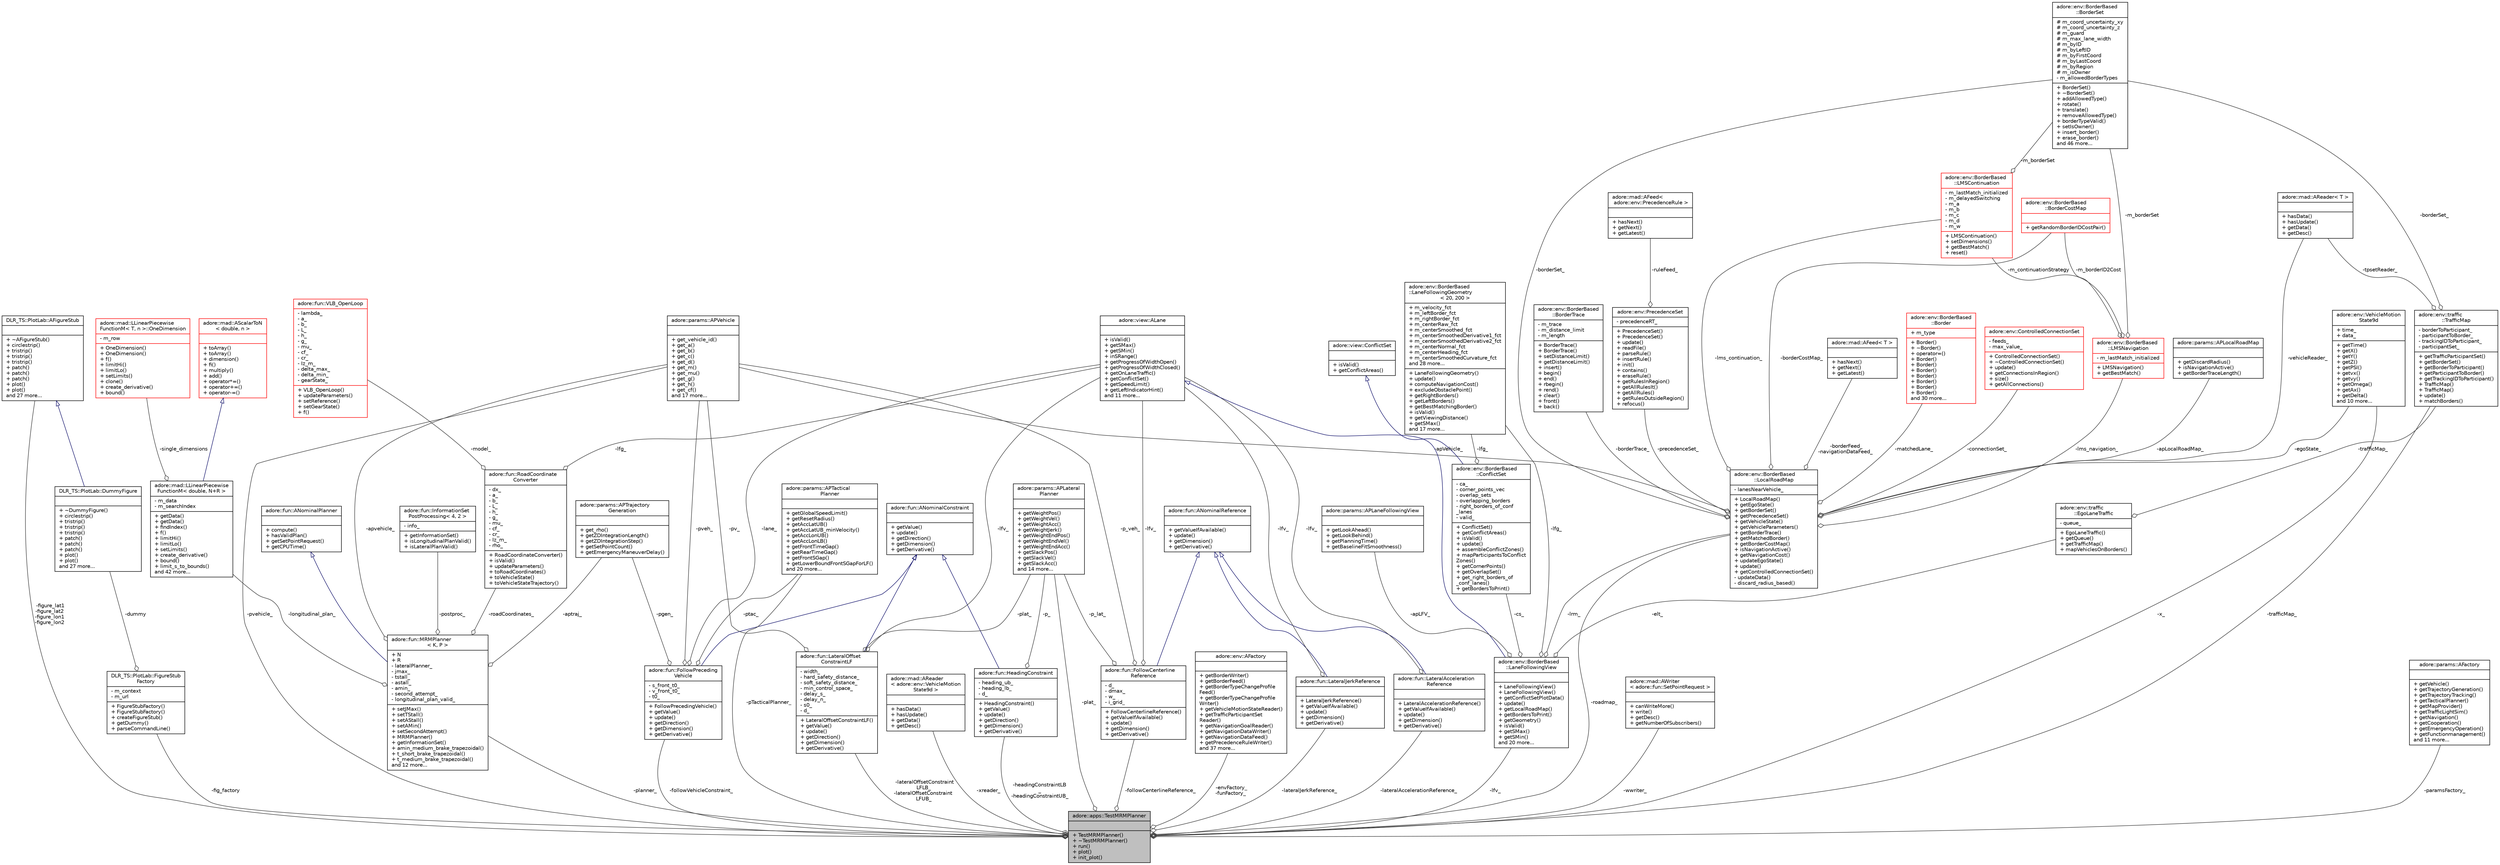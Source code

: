 digraph "adore::apps::TestMRMPlanner"
{
 // LATEX_PDF_SIZE
  edge [fontname="Helvetica",fontsize="10",labelfontname="Helvetica",labelfontsize="10"];
  node [fontname="Helvetica",fontsize="10",shape=record];
  Node1 [label="{adore::apps::TestMRMPlanner\n||+ TestMRMPlanner()\l+ ~TestMRMPlanner()\l+ run()\l+ plot()\l+ init_plot()\l}",height=0.2,width=0.4,color="black", fillcolor="grey75", style="filled", fontcolor="black",tooltip="test bench implementation for minimum risk maneuver planner"];
  Node2 -> Node1 [color="grey25",fontsize="10",style="solid",label=" -headingConstraintLB\l_\n-headingConstraintUB_" ,arrowhead="odiamond",fontname="Helvetica"];
  Node2 [label="{adore::fun::HeadingConstraint\n|- heading_ub_\l- heading_lb_\l- d_\l|+ HeadingConstraint()\l+ getValue()\l+ update()\l+ getDirection()\l+ getDimension()\l+ getDerivative()\l}",height=0.2,width=0.4,color="black", fillcolor="white", style="filled",URL="$classadore_1_1fun_1_1HeadingConstraint.html",tooltip=" "];
  Node3 -> Node2 [dir="back",color="midnightblue",fontsize="10",style="solid",arrowtail="onormal",fontname="Helvetica"];
  Node3 [label="{adore::fun::ANominalConstraint\n||+ getValue()\l+ update()\l+ getDirection()\l+ getDimension()\l+ getDerivative()\l}",height=0.2,width=0.4,color="black", fillcolor="white", style="filled",URL="$classadore_1_1fun_1_1ANominalConstraint.html",tooltip=" "];
  Node4 -> Node2 [color="grey25",fontsize="10",style="solid",label=" -p_" ,arrowhead="odiamond",fontname="Helvetica"];
  Node4 [label="{adore::params::APLateral\lPlanner\n||+ getWeightPos()\l+ getWeightVel()\l+ getWeightAcc()\l+ getWeightJerk()\l+ getWeightEndPos()\l+ getWeightEndVel()\l+ getWeightEndAcc()\l+ getSlackPos()\l+ getSlackVel()\l+ getSlackAcc()\land 14 more...\l}",height=0.2,width=0.4,color="black", fillcolor="white", style="filled",URL="$classadore_1_1params_1_1APLateralPlanner.html",tooltip="abstract class containing parameters related to configuring the lateral planner"];
  Node5 -> Node1 [color="grey25",fontsize="10",style="solid",label=" -figure_lat1\n-figure_lat2\n-figure_lon1\n-figure_lon2" ,arrowhead="odiamond",fontname="Helvetica"];
  Node5 [label="{DLR_TS::PlotLab::AFigureStub\n||+ ~AFigureStub()\l+ circlestrip()\l+ tristrip()\l+ tristrip()\l+ tristrip()\l+ patch()\l+ patch()\l+ patch()\l+ plot()\l+ plot()\land 27 more...\l}",height=0.2,width=0.4,color="black", fillcolor="white", style="filled",URL="$classDLR__TS_1_1PlotLab_1_1AFigureStub.html",tooltip=" "];
  Node6 -> Node1 [color="grey25",fontsize="10",style="solid",label=" -followCenterlineReference_" ,arrowhead="odiamond",fontname="Helvetica"];
  Node6 [label="{adore::fun::FollowCenterline\lReference\n|- d_\l- dmax_\l- w_\l- i_grid_\l|+ FollowCenterlineReference()\l+ getValueIfAvailable()\l+ update()\l+ getDimension()\l+ getDerivative()\l}",height=0.2,width=0.4,color="black", fillcolor="white", style="filled",URL="$classadore_1_1fun_1_1FollowCenterlineReference.html",tooltip=" "];
  Node7 -> Node6 [dir="back",color="midnightblue",fontsize="10",style="solid",arrowtail="onormal",fontname="Helvetica"];
  Node7 [label="{adore::fun::ANominalReference\n||+ getValueIfAvailable()\l+ update()\l+ getDimension()\l+ getDerivative()\l}",height=0.2,width=0.4,color="black", fillcolor="white", style="filled",URL="$classadore_1_1fun_1_1ANominalReference.html",tooltip=" "];
  Node8 -> Node6 [color="grey25",fontsize="10",style="solid",label=" -p_veh_" ,arrowhead="odiamond",fontname="Helvetica"];
  Node8 [label="{adore::params::APVehicle\n||+ get_vehicle_id()\l+ get_a()\l+ get_b()\l+ get_c()\l+ get_d()\l+ get_m()\l+ get_mu()\l+ get_g()\l+ get_h()\l+ get_cf()\land 17 more...\l}",height=0.2,width=0.4,color="black", fillcolor="white", style="filled",URL="$classadore_1_1params_1_1APVehicle.html",tooltip="abstract class for vehicle configuration related paremeters"];
  Node9 -> Node6 [color="grey25",fontsize="10",style="solid",label=" -lfv_" ,arrowhead="odiamond",fontname="Helvetica"];
  Node9 [label="{adore::view::ALane\n||+ isValid()\l+ getSMax()\l+ getSMin()\l+ inSRange()\l+ getProgressOfWidthOpen()\l+ getProgressOfWidthClosed()\l+ getOnLaneTraffic()\l+ getConflictSet()\l+ getSpeedLimit()\l+ getLeftIndicatorHint()\land 11 more...\l}",height=0.2,width=0.4,color="black", fillcolor="white", style="filled",URL="$classadore_1_1view_1_1ALane.html",tooltip=" "];
  Node4 -> Node6 [color="grey25",fontsize="10",style="solid",label=" -p_lat_" ,arrowhead="odiamond",fontname="Helvetica"];
  Node10 -> Node1 [color="grey25",fontsize="10",style="solid",label=" -planner_" ,arrowhead="odiamond",fontname="Helvetica"];
  Node10 [label="{adore::fun::MRMPlanner\l\< K, P \>\n|+ N\l+ R\l- lateralPlanner_\l- jmax_\l- tstall_\l- astall_\l- amin_\l- second_attempt_\l- longitudinal_plan_valid_\l|+ setJMax()\l+ setTStall()\l+ setAStall()\l+ setAMin()\l+ setSecondAttempt()\l+ MRMPlanner()\l+ getInformationSet()\l+ amin_medium_brake_trapezoidal()\l+ t_short_brake_trapezoidal()\l+ t_medium_brake_trapezoidal()\land 12 more...\l}",height=0.2,width=0.4,color="black", fillcolor="white", style="filled",URL="$classadore_1_1fun_1_1MRMPlanner.html",tooltip=" "];
  Node11 -> Node10 [dir="back",color="midnightblue",fontsize="10",style="solid",arrowtail="onormal",fontname="Helvetica"];
  Node11 [label="{adore::fun::ANominalPlanner\n||+ compute()\l+ hasValidPlan()\l+ getSetPointRequest()\l+ getCPUTime()\l}",height=0.2,width=0.4,color="black", fillcolor="white", style="filled",URL="$classadore_1_1fun_1_1ANominalPlanner.html",tooltip=" "];
  Node12 -> Node10 [color="grey25",fontsize="10",style="solid",label=" -aptraj_" ,arrowhead="odiamond",fontname="Helvetica"];
  Node12 [label="{adore::params::APTrajectory\lGeneration\n||+ get_rho()\l+ getZDIntegrationLength()\l+ getZDIntegrationStep()\l+ getSetPointCount()\l+ getEmergencyManeuverDelay()\l}",height=0.2,width=0.4,color="black", fillcolor="white", style="filled",URL="$classadore_1_1params_1_1APTrajectoryGeneration.html",tooltip="abstract class containing parameters to configure the behaviour of trajectory generation"];
  Node13 -> Node10 [color="grey25",fontsize="10",style="solid",label=" -postproc_" ,arrowhead="odiamond",fontname="Helvetica"];
  Node13 [label="{adore::fun::InformationSet\lPostProcessing\< 4, 2 \>\n|- info_\l|+ getInformationSet()\l+ isLongitudinalPlanValid()\l+ isLateralPlanValid()\l}",height=0.2,width=0.4,color="black", fillcolor="white", style="filled",URL="$classadore_1_1fun_1_1InformationSetPostProcessing.html",tooltip=" "];
  Node8 -> Node10 [color="grey25",fontsize="10",style="solid",label=" -apvehicle_" ,arrowhead="odiamond",fontname="Helvetica"];
  Node14 -> Node10 [color="grey25",fontsize="10",style="solid",label=" -roadCoordinates_" ,arrowhead="odiamond",fontname="Helvetica"];
  Node14 [label="{adore::fun::RoadCoordinate\lConverter\n|- dx_\l- a_\l- b_\l- L_\l- h_\l- g_\l- mu_\l- cf_\l- cr_\l- Iz_m_\l- rho_\l|+ RoadCoordinateConverter()\l+ isValid()\l+ updateParameters()\l+ toRoadCoordinates()\l+ toVehicleState()\l+ toVehicleStateTrajectory()\l}",height=0.2,width=0.4,color="black", fillcolor="white", style="filled",URL="$classadore_1_1fun_1_1RoadCoordinateConverter.html",tooltip=" "];
  Node15 -> Node14 [color="grey25",fontsize="10",style="solid",label=" -model_" ,arrowhead="odiamond",fontname="Helvetica"];
  Node15 [label="{adore::fun::VLB_OpenLoop\n|- lambda_\l- a_\l- b_\l- L_\l- h_\l- g_\l- mu_\l- cf_\l- cr_\l- Iz_m_\l- delta_max_\l- delta_min_\l- gearState_\l|+ VLB_OpenLoop()\l+ updateParameters()\l+ setReference()\l+ setGearState()\l+ f()\l}",height=0.2,width=0.4,color="red", fillcolor="white", style="filled",URL="$classadore_1_1fun_1_1VLB__OpenLoop.html",tooltip=" "];
  Node9 -> Node14 [color="grey25",fontsize="10",style="solid",label=" -lfg_" ,arrowhead="odiamond",fontname="Helvetica"];
  Node17 -> Node10 [color="grey25",fontsize="10",style="solid",label=" -longitudinal_plan_" ,arrowhead="odiamond",fontname="Helvetica"];
  Node17 [label="{adore::mad::LLinearPiecewise\lFunctionM\< double, N+R \>\n|- m_data\l- m_searchIndex\l|+ getData()\l+ getData()\l+ findIndex()\l+ f()\l+ limitHi()\l+ limitLo()\l+ setLimits()\l+ create_derivative()\l+ bound()\l+ limit_s_to_bounds()\land 42 more...\l}",height=0.2,width=0.4,color="black", fillcolor="white", style="filled",URL="$classadore_1_1mad_1_1LLinearPiecewiseFunctionM.html",tooltip=" "];
  Node18 -> Node17 [dir="back",color="midnightblue",fontsize="10",style="solid",arrowtail="onormal",fontname="Helvetica"];
  Node18 [label="{adore::mad::AScalarToN\l\< double, n \>\n||+ toArray()\l+ toArray()\l+ dimension()\l+ fi()\l+ multiply()\l+ add()\l+ operator*=()\l+ operator+=()\l+ operator-=()\l}",height=0.2,width=0.4,color="red", fillcolor="white", style="filled",URL="$classadore_1_1mad_1_1AScalarToN.html",tooltip=" "];
  Node20 -> Node17 [color="grey25",fontsize="10",style="solid",label=" -single_dimensions" ,arrowhead="odiamond",fontname="Helvetica"];
  Node20 [label="{adore::mad::LLinearPiecewise\lFunctionM\< T, n \>::OneDimension\n|- m_row\l|+ OneDimension()\l+ OneDimension()\l+ f()\l+ limitHi()\l+ limitLo()\l+ setLimits()\l+ clone()\l+ create_derivative()\l+ bound()\l}",height=0.2,width=0.4,color="red", fillcolor="white", style="filled",URL="$classadore_1_1mad_1_1LLinearPiecewiseFunctionM_1_1OneDimension.html",tooltip=" "];
  Node25 -> Node1 [color="grey25",fontsize="10",style="solid",label=" -x_" ,arrowhead="odiamond",fontname="Helvetica"];
  Node25 [label="{adore::env::VehicleMotion\lState9d\n|+ time_\l+ data_\l|+ getTime()\l+ getX()\l+ getY()\l+ getZ()\l+ getPSI()\l+ getvx()\l+ getvy()\l+ getOmega()\l+ getAx()\l+ getDelta()\land 10 more...\l}",height=0.2,width=0.4,color="black", fillcolor="white", style="filled",URL="$structadore_1_1env_1_1VehicleMotionState9d.html",tooltip="This struct holds the motion state of the vehicle in 9d."];
  Node26 -> Node1 [color="grey25",fontsize="10",style="solid",label=" -xreader_" ,arrowhead="odiamond",fontname="Helvetica"];
  Node26 [label="{adore::mad::AReader\l\< adore::env::VehicleMotion\lState9d \>\n||+ hasData()\l+ hasUpdate()\l+ getData()\l+ getDesc()\l}",height=0.2,width=0.4,color="black", fillcolor="white", style="filled",URL="$classadore_1_1mad_1_1AReader.html",tooltip=" "];
  Node27 -> Node1 [color="grey25",fontsize="10",style="solid",label=" -followVehicleConstraint_" ,arrowhead="odiamond",fontname="Helvetica"];
  Node27 [label="{adore::fun::FollowPreceding\lVehicle\n|- s_front_t0_\l- v_front_t0_\l- t0_\l|+ FollowPrecedingVehicle()\l+ getValue()\l+ update()\l+ getDirection()\l+ getDimension()\l+ getDerivative()\l}",height=0.2,width=0.4,color="black", fillcolor="white", style="filled",URL="$classadore_1_1fun_1_1FollowPrecedingVehicle.html",tooltip=" "];
  Node3 -> Node27 [dir="back",color="midnightblue",fontsize="10",style="solid",arrowtail="onormal",fontname="Helvetica"];
  Node12 -> Node27 [color="grey25",fontsize="10",style="solid",label=" -pgen_" ,arrowhead="odiamond",fontname="Helvetica"];
  Node8 -> Node27 [color="grey25",fontsize="10",style="solid",label=" -pveh_" ,arrowhead="odiamond",fontname="Helvetica"];
  Node9 -> Node27 [color="grey25",fontsize="10",style="solid",label=" -lane_" ,arrowhead="odiamond",fontname="Helvetica"];
  Node28 -> Node27 [color="grey25",fontsize="10",style="solid",label=" -ptac_" ,arrowhead="odiamond",fontname="Helvetica"];
  Node28 [label="{adore::params::APTactical\lPlanner\n||+ getGlobalSpeedLimit()\l+ getResetRadius()\l+ getAccLatUB()\l+ getAccLatUB_minVelocity()\l+ getAccLonUB()\l+ getAccLonLB()\l+ getFrontTimeGap()\l+ getRearTimeGap()\l+ getFrontSGap()\l+ getLowerBoundFrontSGapForLF()\land 20 more...\l}",height=0.2,width=0.4,color="black", fillcolor="white", style="filled",URL="$classadore_1_1params_1_1APTacticalPlanner.html",tooltip="abstract classs containing parameters to configure aspects and constraints of the tactical planner"];
  Node29 -> Node1 [color="grey25",fontsize="10",style="solid",label=" -trafficMap_" ,arrowhead="odiamond",fontname="Helvetica"];
  Node29 [label="{adore::env::traffic\l::TrafficMap\n|- borderToParticipant_\l- participantToBorder_\l- trackingIDToParticipant_\l- participantSet_\l|+ getTrafficParticipantSet()\l+ getBorderSet()\l+ getBorderToParticipant()\l+ getParticipantToBorder()\l+ getTrackingIDToParticipant()\l+ TrafficMap()\l+ TrafficMap()\l+ update()\l+ matchBorders()\l}",height=0.2,width=0.4,color="black", fillcolor="white", style="filled",URL="$classadore_1_1env_1_1traffic_1_1TrafficMap.html",tooltip=" "];
  Node30 -> Node29 [color="grey25",fontsize="10",style="solid",label=" -tpsetReader_" ,arrowhead="odiamond",fontname="Helvetica"];
  Node30 [label="{adore::mad::AReader\< T \>\n||+ hasData()\l+ hasUpdate()\l+ getData()\l+ getDesc()\l}",height=0.2,width=0.4,color="black", fillcolor="white", style="filled",URL="$classadore_1_1mad_1_1AReader.html",tooltip=" "];
  Node31 -> Node29 [color="grey25",fontsize="10",style="solid",label=" -borderSet_" ,arrowhead="odiamond",fontname="Helvetica"];
  Node31 [label="{adore::env::BorderBased\l::BorderSet\n|# m_coord_uncertainty_xy\l# m_coord_uncertainty_z\l# m_guard\l# m_max_lane_width\l# m_byID\l# m_byLeftID\l# m_byFirstCoord\l# m_byLastCoord\l# m_byRegion\l# m_isOwner\l- m_allowedBorderTypes\l|+ BorderSet()\l+ ~BorderSet()\l+ addAllowedType()\l+ rotate()\l+ translate()\l+ removeAllowedType()\l+ borderTypeValid()\l+ setIsOwner()\l+ insert_border()\l+ erase_border()\land 46 more...\l}",height=0.2,width=0.4,color="black", fillcolor="white", style="filled",URL="$classadore_1_1env_1_1BorderBased_1_1BorderSet.html",tooltip="efficiently store borders in boost R-tree"];
  Node8 -> Node1 [color="grey25",fontsize="10",style="solid",label=" -pvehicle_" ,arrowhead="odiamond",fontname="Helvetica"];
  Node28 -> Node1 [color="grey25",fontsize="10",style="solid",label=" -pTacticalPlanner_" ,arrowhead="odiamond",fontname="Helvetica"];
  Node32 -> Node1 [color="grey25",fontsize="10",style="solid",label=" -envFactory_\n-funFactory_" ,arrowhead="odiamond",fontname="Helvetica"];
  Node32 [label="{adore::env::AFactory\n||+ getBorderWriter()\l+ getBorderFeed()\l+ getBorderTypeChangeProfile\lFeed()\l+ getBorderTypeChangeProfile\lWriter()\l+ getVehicleMotionStateReader()\l+ getTrafficParticipantSet\lReader()\l+ getNavigationGoalReader()\l+ getNavigationDataWriter()\l+ getNavigationDataFeed()\l+ getPrecedenceRuleWriter()\land 37 more...\l}",height=0.2,width=0.4,color="black", fillcolor="white", style="filled",URL="$classadore_1_1env_1_1AFactory.html",tooltip="abstract factory for adore::env communication"];
  Node33 -> Node1 [color="grey25",fontsize="10",style="solid",label=" -lateralOffsetConstraint\lLFLB_\n-lateralOffsetConstraint\lLFUB_" ,arrowhead="odiamond",fontname="Helvetica"];
  Node33 [label="{adore::fun::LateralOffset\lConstraintLF\n|- width_\l- hard_safety_distance_\l- soft_safety_distance_\l- min_control_space_\l- delay_s_\l- delay_n_\l- s0_\l- d_\l|+ LateralOffsetConstraintLF()\l+ getValue()\l+ update()\l+ getDirection()\l+ getDimension()\l+ getDerivative()\l}",height=0.2,width=0.4,color="black", fillcolor="white", style="filled",URL="$classadore_1_1fun_1_1LateralOffsetConstraintLF.html",tooltip=" "];
  Node3 -> Node33 [dir="back",color="midnightblue",fontsize="10",style="solid",arrowtail="onormal",fontname="Helvetica"];
  Node8 -> Node33 [color="grey25",fontsize="10",style="solid",label=" -pv_" ,arrowhead="odiamond",fontname="Helvetica"];
  Node9 -> Node33 [color="grey25",fontsize="10",style="solid",label=" -lfv_" ,arrowhead="odiamond",fontname="Helvetica"];
  Node4 -> Node33 [color="grey25",fontsize="10",style="solid",label=" -plat_" ,arrowhead="odiamond",fontname="Helvetica"];
  Node34 -> Node1 [color="grey25",fontsize="10",style="solid",label=" -lateralJerkReference_" ,arrowhead="odiamond",fontname="Helvetica"];
  Node34 [label="{adore::fun::LateralJerkReference\n||+ LateralJerkReference()\l+ getValueIfAvailable()\l+ update()\l+ getDimension()\l+ getDerivative()\l}",height=0.2,width=0.4,color="black", fillcolor="white", style="filled",URL="$classadore_1_1fun_1_1LateralJerkReference.html",tooltip=" "];
  Node7 -> Node34 [dir="back",color="midnightblue",fontsize="10",style="solid",arrowtail="onormal",fontname="Helvetica"];
  Node9 -> Node34 [color="grey25",fontsize="10",style="solid",label=" -lfv_" ,arrowhead="odiamond",fontname="Helvetica"];
  Node35 -> Node1 [color="grey25",fontsize="10",style="solid",label=" -lateralAccelerationReference_" ,arrowhead="odiamond",fontname="Helvetica"];
  Node35 [label="{adore::fun::LateralAcceleration\lReference\n||+ LateralAccelerationReference()\l+ getValueIfAvailable()\l+ update()\l+ getDimension()\l+ getDerivative()\l}",height=0.2,width=0.4,color="black", fillcolor="white", style="filled",URL="$classadore_1_1fun_1_1LateralAccelerationReference.html",tooltip=" "];
  Node7 -> Node35 [dir="back",color="midnightblue",fontsize="10",style="solid",arrowtail="onormal",fontname="Helvetica"];
  Node9 -> Node35 [color="grey25",fontsize="10",style="solid",label=" -lfv_" ,arrowhead="odiamond",fontname="Helvetica"];
  Node4 -> Node1 [color="grey25",fontsize="10",style="solid",label=" -plat_" ,arrowhead="odiamond",fontname="Helvetica"];
  Node36 -> Node1 [color="grey25",fontsize="10",style="solid",label=" -fig_factory" ,arrowhead="odiamond",fontname="Helvetica"];
  Node36 [label="{DLR_TS::PlotLab::FigureStub\lFactory\n|- m_context\l- m_url\l|+ FigureStubFactory()\l+ FigureStubFactory()\l+ createFigureStub()\l+ getDummy()\l+ parseCommandLine()\l}",height=0.2,width=0.4,color="black", fillcolor="white", style="filled",URL="$classDLR__TS_1_1PlotLab_1_1FigureStubFactory.html",tooltip=" "];
  Node37 -> Node36 [color="grey25",fontsize="10",style="solid",label=" -dummy" ,arrowhead="odiamond",fontname="Helvetica"];
  Node37 [label="{DLR_TS::PlotLab::DummyFigure\n||+ ~DummyFigure()\l+ circlestrip()\l+ tristrip()\l+ tristrip()\l+ tristrip()\l+ patch()\l+ patch()\l+ patch()\l+ plot()\l+ plot()\land 27 more...\l}",height=0.2,width=0.4,color="black", fillcolor="white", style="filled",URL="$classDLR__TS_1_1PlotLab_1_1DummyFigure.html",tooltip=" "];
  Node5 -> Node37 [dir="back",color="midnightblue",fontsize="10",style="solid",arrowtail="onormal",fontname="Helvetica"];
  Node38 -> Node1 [color="grey25",fontsize="10",style="solid",label=" -wwriter_" ,arrowhead="odiamond",fontname="Helvetica"];
  Node38 [label="{adore::mad::AWriter\l\< adore::fun::SetPointRequest \>\n||+ canWriteMore()\l+ write()\l+ getDesc()\l+ getNumberOfSubscribers()\l}",height=0.2,width=0.4,color="black", fillcolor="white", style="filled",URL="$classadore_1_1mad_1_1AWriter.html",tooltip=" "];
  Node39 -> Node1 [color="grey25",fontsize="10",style="solid",label=" -lfv_" ,arrowhead="odiamond",fontname="Helvetica"];
  Node39 [label="{adore::env::BorderBased\l::LaneFollowingView\n||+ LaneFollowingView()\l+ LaneFollowingView()\l+ getConflictSetPlotData()\l+ update()\l+ getLocalRoadMap()\l+ getBordersToPrint()\l+ getGeometry()\l+ isValid()\l+ getSMax()\l+ getSMin()\land 20 more...\l}",height=0.2,width=0.4,color="black", fillcolor="white", style="filled",URL="$classadore_1_1env_1_1BorderBased_1_1LaneFollowingView.html",tooltip="LaneFollowingview provides traffic related information for the current lane."];
  Node9 -> Node39 [dir="back",color="midnightblue",fontsize="10",style="solid",arrowtail="onormal",fontname="Helvetica"];
  Node40 -> Node39 [color="grey25",fontsize="10",style="solid",label=" -elt_" ,arrowhead="odiamond",fontname="Helvetica"];
  Node40 [label="{adore::env::traffic\l::EgoLaneTraffic\n|- queue_\l|+ EgoLaneTraffic()\l+ getQueue()\l+ getTrafficMap()\l+ mapVehiclesOnBorders()\l}",height=0.2,width=0.4,color="black", fillcolor="white", style="filled",URL="$classadore_1_1env_1_1traffic_1_1EgoLaneTraffic.html",tooltip=" "];
  Node29 -> Node40 [color="grey25",fontsize="10",style="solid",label=" -trafficMap_" ,arrowhead="odiamond",fontname="Helvetica"];
  Node41 -> Node39 [color="grey25",fontsize="10",style="solid",label=" -apLFV_" ,arrowhead="odiamond",fontname="Helvetica"];
  Node41 [label="{adore::params::APLaneFollowingView\n||+ getLookAhead()\l+ getLookBehind()\l+ getPlanningTime()\l+ getBaselineFitSmoothness()\l}",height=0.2,width=0.4,color="black", fillcolor="white", style="filled",URL="$classadore_1_1params_1_1APLaneFollowingView.html",tooltip="abstract class containing parameters for a lane following view"];
  Node42 -> Node39 [color="grey25",fontsize="10",style="solid",label=" -lrm_" ,arrowhead="odiamond",fontname="Helvetica"];
  Node42 [label="{adore::env::BorderBased\l::LocalRoadMap\n|- lanesNearVehicle_\l|+ LocalRoadMap()\l+ getEgoState()\l+ getBorderSet()\l+ getPrecedenceSet()\l+ getVehicleState()\l+ getVehicleParameters()\l+ getBorderTrace()\l+ getMatchedBorder()\l+ getBorderCostMap()\l+ isNavigationActive()\l+ getNavigationCost()\l+ updateEgoState()\l+ update()\l+ getControlledConnectionSet()\l- updateData()\l- discard_radius_based()\l}",height=0.2,width=0.4,color="black", fillcolor="white", style="filled",URL="$classadore_1_1env_1_1BorderBased_1_1LocalRoadMap.html",tooltip=" "];
  Node43 -> Node42 [color="grey25",fontsize="10",style="solid",label=" -borderTrace_" ,arrowhead="odiamond",fontname="Helvetica"];
  Node43 [label="{adore::env::BorderBased\l::BorderTrace\n|- m_trace\l- m_distance_limit\l- m_length\l|+ BorderTrace()\l+ BorderTrace()\l+ setDistanceLimit()\l+ getDistanceLimit()\l+ insert()\l+ begin()\l+ end()\l+ rbegin()\l+ rend()\l+ clear()\l+ front()\l+ back()\l}",height=0.2,width=0.4,color="black", fillcolor="white", style="filled",URL="$classadore_1_1env_1_1BorderBased_1_1BorderTrace.html",tooltip=" "];
  Node30 -> Node42 [color="grey25",fontsize="10",style="solid",label=" -vehicleReader_" ,arrowhead="odiamond",fontname="Helvetica"];
  Node25 -> Node42 [color="grey25",fontsize="10",style="solid",label=" -egoState_" ,arrowhead="odiamond",fontname="Helvetica"];
  Node44 -> Node42 [color="grey25",fontsize="10",style="solid",label=" -precedenceSet_" ,arrowhead="odiamond",fontname="Helvetica"];
  Node44 [label="{adore::env::PrecedenceSet\n|- precedenceRT_\l|+ PrecedenceSet()\l+ PrecedenceSet()\l+ update()\l+ readFile()\l+ parseRule()\l+ insertRule()\l+ init()\l+ contains()\l+ eraseRule()\l+ getRulesInRegion()\l+ getAllRulesIt()\l+ getAllRules()\l+ getRulesOutsideRegion()\l+ refocus()\l}",height=0.2,width=0.4,color="black", fillcolor="white", style="filled",URL="$classadore_1_1env_1_1PrecedenceSet.html",tooltip="PrecedenceSet contains PrecedenceRules, indexed by the area they affect."];
  Node45 -> Node44 [color="grey25",fontsize="10",style="solid",label=" -ruleFeed_" ,arrowhead="odiamond",fontname="Helvetica"];
  Node45 [label="{adore::mad::AFeed\<\l adore::env::PrecedenceRule \>\n||+ hasNext()\l+ getNext()\l+ getLatest()\l}",height=0.2,width=0.4,color="black", fillcolor="white", style="filled",URL="$classadore_1_1mad_1_1AFeed.html",tooltip=" "];
  Node31 -> Node42 [color="grey25",fontsize="10",style="solid",label=" -borderSet_" ,arrowhead="odiamond",fontname="Helvetica"];
  Node8 -> Node42 [color="grey25",fontsize="10",style="solid",label=" -apVehicle_" ,arrowhead="odiamond",fontname="Helvetica"];
  Node46 -> Node42 [color="grey25",fontsize="10",style="solid",label=" -borderCostMap_" ,arrowhead="odiamond",fontname="Helvetica"];
  Node46 [label="{adore::env::BorderBased\l::BorderCostMap\n||+ getRandomBorderIDCostPair()\l}",height=0.2,width=0.4,color="red", fillcolor="white", style="filled",URL="$classadore_1_1env_1_1BorderBased_1_1BorderCostMap.html",tooltip=" "];
  Node48 -> Node42 [color="grey25",fontsize="10",style="solid",label=" -borderFeed_\n-navigationDataFeed_" ,arrowhead="odiamond",fontname="Helvetica"];
  Node48 [label="{adore::mad::AFeed\< T \>\n||+ hasNext()\l+ getNext()\l+ getLatest()\l}",height=0.2,width=0.4,color="black", fillcolor="white", style="filled",URL="$classadore_1_1mad_1_1AFeed.html",tooltip=" "];
  Node49 -> Node42 [color="grey25",fontsize="10",style="solid",label=" -lms_continuation_" ,arrowhead="odiamond",fontname="Helvetica"];
  Node49 [label="{adore::env::BorderBased\l::LMSContinuation\n|- m_lastMatch_initialized\l- m_delayedSwitching\l- m_a\l- m_b\l- m_c\l- m_d\l- m_w\l|+ LMSContinuation()\l+ setDimensions()\l+ getBestMatch()\l+ reset()\l}",height=0.2,width=0.4,color="red", fillcolor="white", style="filled",URL="$classadore_1_1env_1_1BorderBased_1_1LMSContinuation.html",tooltip=" "];
  Node31 -> Node49 [color="grey25",fontsize="10",style="solid",label=" -m_borderSet" ,arrowhead="odiamond",fontname="Helvetica"];
  Node54 -> Node42 [color="grey25",fontsize="10",style="solid",label=" -matchedLane_" ,arrowhead="odiamond",fontname="Helvetica"];
  Node54 [label="{adore::env::BorderBased\l::Border\n|+ m_type\l|+ Border()\l+ ~Border()\l+ operator=()\l+ Border()\l+ Border()\l+ Border()\l+ Border()\l+ Border()\l+ Border()\l+ Border()\land 30 more...\l}",height=0.2,width=0.4,color="red", fillcolor="white", style="filled",URL="$structadore_1_1env_1_1BorderBased_1_1Border.html",tooltip="The border struct contains data of the smallest."];
  Node55 -> Node42 [color="grey25",fontsize="10",style="solid",label=" -connectionSet_" ,arrowhead="odiamond",fontname="Helvetica"];
  Node55 [label="{adore::env::ControlledConnectionSet\n|- feeds_\l- max_value_\l|+ ControlledConnectionSet()\l+ ~ControlledConnectionSet()\l+ update()\l+ getConnectionsInRegion()\l+ size()\l+ getAllConnections()\l}",height=0.2,width=0.4,color="red", fillcolor="white", style="filled",URL="$classadore_1_1env_1_1ControlledConnectionSet.html",tooltip=" "];
  Node59 -> Node42 [color="grey25",fontsize="10",style="solid",label=" -apLocalRoadMap_" ,arrowhead="odiamond",fontname="Helvetica"];
  Node59 [label="{adore::params::APLocalRoadMap\n||+ getDiscardRadius()\l+ isNavigationActive()\l+ getBorderTraceLength()\l}",height=0.2,width=0.4,color="black", fillcolor="white", style="filled",URL="$classadore_1_1params_1_1APLocalRoadMap.html",tooltip="abstract class to configure the local view of the road map"];
  Node60 -> Node42 [color="grey25",fontsize="10",style="solid",label=" -lms_navigation_" ,arrowhead="odiamond",fontname="Helvetica"];
  Node60 [label="{adore::env::BorderBased\l::LMSNavigation\n|- m_lastMatch_initialized\l|+ LMSNavigation()\l+ getBestMatch()\l}",height=0.2,width=0.4,color="red", fillcolor="white", style="filled",URL="$classadore_1_1env_1_1BorderBased_1_1LMSNavigation.html",tooltip=" "];
  Node31 -> Node60 [color="grey25",fontsize="10",style="solid",label=" -m_borderSet" ,arrowhead="odiamond",fontname="Helvetica"];
  Node46 -> Node60 [color="grey25",fontsize="10",style="solid",label=" -m_borderID2Cost" ,arrowhead="odiamond",fontname="Helvetica"];
  Node49 -> Node60 [color="grey25",fontsize="10",style="solid",label=" -m_continuationStrategy" ,arrowhead="odiamond",fontname="Helvetica"];
  Node61 -> Node39 [color="grey25",fontsize="10",style="solid",label=" -cs_" ,arrowhead="odiamond",fontname="Helvetica"];
  Node61 [label="{adore::env::BorderBased\l::ConflictSet\n|- ca_\l- corner_points_vec\l- overlap_sets\l- overlapping_borders\l- right_borders_of_conf\l_lanes\l- valid_\l|+ ConflictSet()\l+ getConflictAreas()\l+ isValid()\l+ update()\l+ assembleConflictZones()\l+ mapParticipantsToConflict\lZones()\l+ getCornerPoints()\l+ getOverlapSet()\l+ get_right_borders_of\l_conf_lanes()\l+ getBordersToPrint()\l}",height=0.2,width=0.4,color="black", fillcolor="white", style="filled",URL="$classadore_1_1env_1_1BorderBased_1_1ConflictSet.html",tooltip=" "];
  Node62 -> Node61 [dir="back",color="midnightblue",fontsize="10",style="solid",arrowtail="onormal",fontname="Helvetica"];
  Node62 [label="{adore::view::ConflictSet\n||+ isValid()\l+ getConflictAreas()\l}",height=0.2,width=0.4,color="black", fillcolor="white", style="filled",URL="$classadore_1_1view_1_1ConflictSet.html",tooltip=" "];
  Node63 -> Node61 [color="grey25",fontsize="10",style="solid",label=" -lfg_" ,arrowhead="odiamond",fontname="Helvetica"];
  Node63 [label="{adore::env::BorderBased\l::LaneFollowingGeometry\l\< 20, 200 \>\n|+ m_velocity_fct\l+ m_leftBorder_fct\l+ m_rightBorder_fct\l+ m_centerRaw_fct\l+ m_centerSmoothed_fct\l+ m_centerSmoothedDerivative1_fct\l+ m_centerSmoothedDerivative2_fct\l+ m_centerNormal_fct\l+ m_centerHeading_fct\l+ m_centerSmoothedCurvature_fct\land 28 more...\l|+ LaneFollowingGeometry()\l+ update()\l+ computeNavigationCost()\l+ excludeObstaclePoint()\l+ getRightBorders()\l+ getLeftBorders()\l+ getBestMatchingBorder()\l+ isValid()\l+ getViewingDistance()\l+ getSMax()\land 17 more...\l}",height=0.2,width=0.4,color="black", fillcolor="white", style="filled",URL="$classadore_1_1env_1_1BorderBased_1_1LaneFollowingGeometry.html",tooltip=" "];
  Node63 -> Node39 [color="grey25",fontsize="10",style="solid",label=" -lfg_" ,arrowhead="odiamond",fontname="Helvetica"];
  Node42 -> Node1 [color="grey25",fontsize="10",style="solid",label=" -roadmap_" ,arrowhead="odiamond",fontname="Helvetica"];
  Node64 -> Node1 [color="grey25",fontsize="10",style="solid",label=" -paramsFactory_" ,arrowhead="odiamond",fontname="Helvetica"];
  Node64 [label="{adore::params::AFactory\n||+ getVehicle()\l+ getTrajectoryGeneration()\l+ getTrajectoryTracking()\l+ getTacticalPlanner()\l+ getMapProvider()\l+ getTrafficLightSim()\l+ getNavigation()\l+ getCooperation()\l+ getEmergencyOperation()\l+ getFunctionmanagement()\land 11 more...\l}",height=0.2,width=0.4,color="black", fillcolor="white", style="filled",URL="$classadore_1_1params_1_1AFactory.html",tooltip="abstract factory for adore::params classes"];
}
